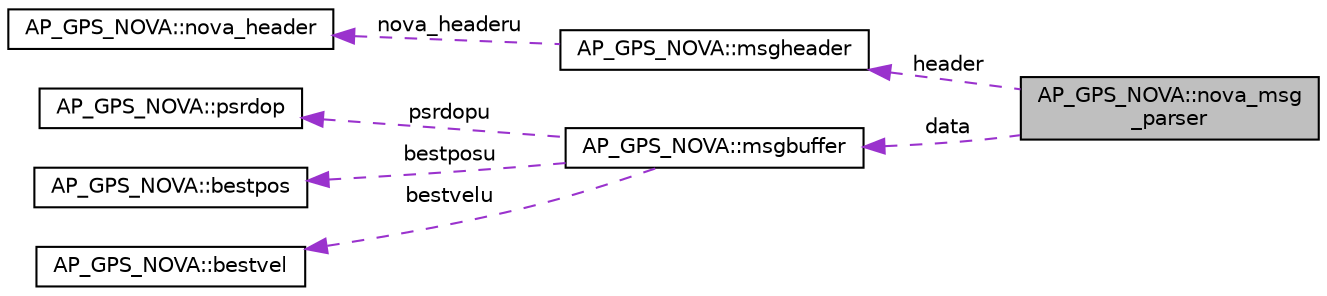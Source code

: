 digraph "AP_GPS_NOVA::nova_msg_parser"
{
 // INTERACTIVE_SVG=YES
  edge [fontname="Helvetica",fontsize="10",labelfontname="Helvetica",labelfontsize="10"];
  node [fontname="Helvetica",fontsize="10",shape=record];
  rankdir="LR";
  Node1 [label="AP_GPS_NOVA::nova_msg\l_parser",height=0.2,width=0.4,color="black", fillcolor="grey75", style="filled", fontcolor="black"];
  Node2 -> Node1 [dir="back",color="darkorchid3",fontsize="10",style="dashed",label=" header" ,fontname="Helvetica"];
  Node2 [label="AP_GPS_NOVA::msgheader",height=0.2,width=0.4,color="black", fillcolor="white", style="filled",URL="$unionAP__GPS__NOVA_1_1msgheader.html"];
  Node3 -> Node2 [dir="back",color="darkorchid3",fontsize="10",style="dashed",label=" nova_headeru" ,fontname="Helvetica"];
  Node3 [label="AP_GPS_NOVA::nova_header",height=0.2,width=0.4,color="black", fillcolor="white", style="filled",URL="$structAP__GPS__NOVA_1_1nova__header.html"];
  Node4 -> Node1 [dir="back",color="darkorchid3",fontsize="10",style="dashed",label=" data" ,fontname="Helvetica"];
  Node4 [label="AP_GPS_NOVA::msgbuffer",height=0.2,width=0.4,color="black", fillcolor="white", style="filled",URL="$unionAP__GPS__NOVA_1_1msgbuffer.html"];
  Node5 -> Node4 [dir="back",color="darkorchid3",fontsize="10",style="dashed",label=" psrdopu" ,fontname="Helvetica"];
  Node5 [label="AP_GPS_NOVA::psrdop",height=0.2,width=0.4,color="black", fillcolor="white", style="filled",URL="$structAP__GPS__NOVA_1_1psrdop.html"];
  Node6 -> Node4 [dir="back",color="darkorchid3",fontsize="10",style="dashed",label=" bestposu" ,fontname="Helvetica"];
  Node6 [label="AP_GPS_NOVA::bestpos",height=0.2,width=0.4,color="black", fillcolor="white", style="filled",URL="$structAP__GPS__NOVA_1_1bestpos.html"];
  Node7 -> Node4 [dir="back",color="darkorchid3",fontsize="10",style="dashed",label=" bestvelu" ,fontname="Helvetica"];
  Node7 [label="AP_GPS_NOVA::bestvel",height=0.2,width=0.4,color="black", fillcolor="white", style="filled",URL="$structAP__GPS__NOVA_1_1bestvel.html"];
}
